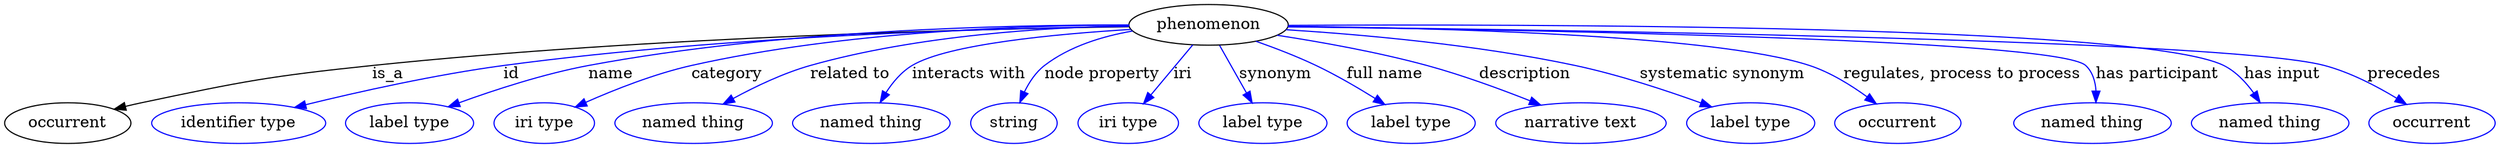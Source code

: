digraph {
	graph [bb="0,0,1777,122"];
	node [label="\N"];
	phenomenon	 [height=0.5,
		label=phenomenon,
		pos="860.49,104",
		width=1.5497];
	occurrent	 [height=0.5,
		pos="43.494,18",
		width=1.2082];
	phenomenon -> occurrent	 [label=is_a,
		lp="284.77,61",
		pos="e,76.345,29.998 804.81,102.78 700.23,100 467.49,91.518 272.94,68 193.82,58.435 173.65,55.981 96.494,36 93.099,35.121 89.607,34.132 \
86.114,33.081"];
	id	 [color=blue,
		height=0.5,
		label="identifier type",
		pos="164.49,18",
		width=1.652];
	phenomenon -> id	 [color=blue,
		label=id,
		lp="371.94,61",
		pos="e,206.81,30.867 804.5,102.9 712.42,100.43 523.51,92.555 365.6,68 314.31,60.024 256.96,45.158 216.67,33.7",
		style=solid];
	name	 [color=blue,
		height=0.5,
		label="label type",
		pos="286.49,18",
		width=1.2425];
	phenomenon -> name	 [color=blue,
		label=name,
		lp="442.65,61",
		pos="e,316.84,31.37 805.29,101.19 705.26,95.815 497.84,83.222 427.18,68 392.16,60.456 353.95,46.484 326.2,35.224",
		style=solid];
	category	 [color=blue,
		height=0.5,
		label="iri type",
		pos="384.49,18",
		width=0.9834];
	phenomenon -> category	 [color=blue,
		label=category,
		lp="524.59,61",
		pos="e,409,31.23 805.38,100.57 719.18,94.857 556.5,82.565 500.3,68 471.55,60.548 440.76,46.959 418.16,35.826",
		style=solid];
	"related to"	 [color=blue,
		height=0.5,
		label="named thing",
		pos="491.49,18",
		width=1.5019];
	phenomenon -> "related to"	 [color=blue,
		label="related to",
		lp="610.73,61",
		pos="e,515.52,34.173 806.49,99.324 738.07,92.993 624.21,80.982 584.02,68 563.2,61.275 541.61,49.893 524.52,39.686",
		style=solid];
	"interacts with"	 [color=blue,
		height=0.5,
		label="named thing",
		pos="617.49,18",
		width=1.5019];
	phenomenon -> "interacts with"	 [color=blue,
		label="interacts with",
		lp="694.4,61",
		pos="e,626.73,36.063 806.59,98.992 754.66,93.38 680.44,83.051 655.68,68 646.3,62.297 638.4,53.366 632.27,44.62",
		style=solid];
	"node property"	 [color=blue,
		height=0.5,
		label=string,
		pos="719.49,18",
		width=0.8403];
	phenomenon -> "node property"	 [color=blue,
		label="node property",
		lp="786.57,61",
		pos="e,725.62,35.986 809.77,96.372 788.69,91.172 765.07,82.48 747.35,68 739.97,61.969 734.21,53.439 729.9,45.129",
		style=solid];
	iri	 [color=blue,
		height=0.5,
		label="iri type",
		pos="803.49,18",
		width=0.9834];
	phenomenon -> iri	 [color=blue,
		label=iri,
		lp="841.72,61",
		pos="e,814.9,35.21 848.68,86.181 840.55,73.912 829.62,57.42 820.55,43.729",
		style=solid];
	synonym	 [color=blue,
		height=0.5,
		label="label type",
		pos="901.49,18",
		width=1.2425];
	phenomenon -> synonym	 [color=blue,
		label=synonym,
		lp="909.16,61",
		pos="e,893.01,35.796 868.99,86.181 874.65,74.304 882.2,58.47 888.6,45.05",
		style=solid];
	"full name"	 [color=blue,
		height=0.5,
		label="label type",
		pos="1008.5,18",
		width=1.2425];
	phenomenon -> "full name"	 [color=blue,
		label="full name",
		lp="987.12,61",
		pos="e,988.05,34.163 894.98,89.757 908.81,83.621 924.7,76.017 938.49,68 952.66,59.771 967.54,49.414 979.91,40.264",
		style=solid];
	description	 [color=blue,
		height=0.5,
		label="narrative text",
		pos="1128.5,18",
		width=1.5834];
	phenomenon -> description	 [color=blue,
		label=description,
		lp="1083.6,61",
		pos="e,1098.5,33.455 909.63,95.331 940.93,89.175 982.11,79.896 1017.5,68 1042,59.765 1068.4,47.99 1089.3,37.935",
		style=solid];
	"systematic synonym"	 [color=blue,
		height=0.5,
		label="label type",
		pos="1248.5,18",
		width=1.2425];
	phenomenon -> "systematic synonym"	 [color=blue,
		label="systematic synonym",
		lp="1219.5,61",
		pos="e,1218.9,31.61 915.06,100.03 967.77,95.342 1049.5,85.823 1118.5,68 1149.9,59.872 1184.2,46.506 1209.6,35.637",
		style=solid];
	"regulates, process to process"	 [color=blue,
		height=0.5,
		label=occurrent,
		pos="1354.5,18",
		width=1.2082];
	phenomenon -> "regulates, process to process"	 [color=blue,
		label="regulates, process to process",
		lp="1387.2,61",
		pos="e,1335.9,34.548 916.39,102.69 1014.8,99.803 1214.9,91.207 1280.5,68 1297.5,61.979 1314.4,51.086 1327.7,41",
		style=solid];
	"has participant"	 [color=blue,
		height=0.5,
		label="named thing",
		pos="1491.5,18",
		width=1.5019];
	phenomenon -> "has participant"	 [color=blue,
		label="has participant",
		lp="1523.5,61",
		pos="e,1488.7,36.277 916.26,102.3 1062.6,97.626 1448.1,83.871 1470.5,68 1477.9,62.76 1482.7,54.386 1485.8,45.978",
		style=solid];
	"has input"	 [color=blue,
		height=0.5,
		label="named thing",
		pos="1617.5,18",
		width=1.5019];
	phenomenon -> "has input"	 [color=blue,
		label="has input",
		lp="1615,61",
		pos="e,1605.6,35.686 916.27,103.49 1073,101.73 1509.7,94.47 1568.5,68 1580.4,62.619 1591,52.903 1599.3,43.456",
		style=solid];
	precedes	 [color=blue,
		height=0.5,
		label=occurrent,
		pos="1733.5,18",
		width=1.2082];
	phenomenon -> precedes	 [color=blue,
		label=precedes,
		lp="1702,61",
		pos="e,1712.1,33.816 916.16,102.15 1089.4,96.298 1609.6,77.992 1644.5,68 1665.5,61.99 1686.9,50.187 1703.4,39.557",
		style=solid];
}
